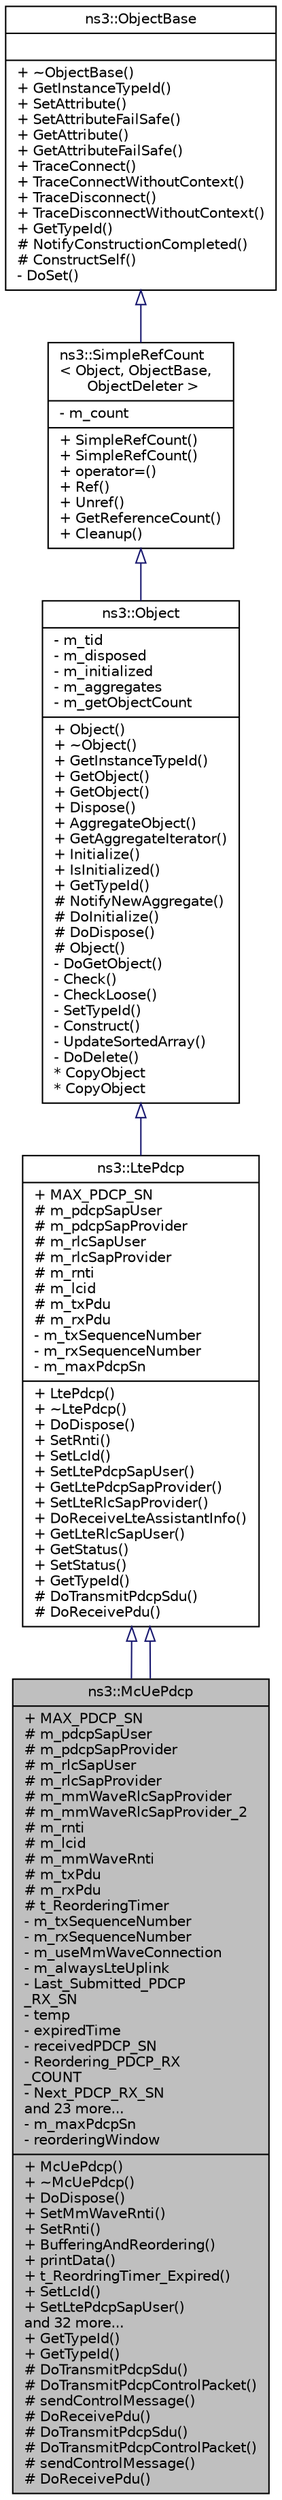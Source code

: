 digraph "ns3::McUePdcp"
{
  edge [fontname="Helvetica",fontsize="10",labelfontname="Helvetica",labelfontsize="10"];
  node [fontname="Helvetica",fontsize="10",shape=record];
  Node1 [label="{ns3::McUePdcp\n|+ MAX_PDCP_SN\l# m_pdcpSapUser\l# m_pdcpSapProvider\l# m_rlcSapUser\l# m_rlcSapProvider\l# m_mmWaveRlcSapProvider\l# m_mmWaveRlcSapProvider_2\l# m_rnti\l# m_lcid\l# m_mmWaveRnti\l# m_txPdu\l# m_rxPdu\l# t_ReorderingTimer\l- m_txSequenceNumber\l- m_rxSequenceNumber\l- m_useMmWaveConnection\l- m_alwaysLteUplink\l- Last_Submitted_PDCP\l_RX_SN\l- temp\l- expiredTime\l- receivedPDCP_SN\l- Reordering_PDCP_RX\l_COUNT\l- Next_PDCP_RX_SN\land 23 more...\l- m_maxPdcpSn\l- reorderingWindow\l|+ McUePdcp()\l+ ~McUePdcp()\l+ DoDispose()\l+ SetMmWaveRnti()\l+ SetRnti()\l+ BufferingAndReordering()\l+ printData()\l+ t_ReordringTimer_Expired()\l+ SetLcId()\l+ SetLtePdcpSapUser()\land 32 more...\l+ GetTypeId()\l+ GetTypeId()\l# DoTransmitPdcpSdu()\l# DoTransmitPdcpControlPacket()\l# sendControlMessage()\l# DoReceivePdu()\l# DoTransmitPdcpSdu()\l# DoTransmitPdcpControlPacket()\l# sendControlMessage()\l# DoReceivePdu()\l}",height=0.2,width=0.4,color="black", fillcolor="grey75", style="filled", fontcolor="black"];
  Node2 -> Node1 [dir="back",color="midnightblue",fontsize="10",style="solid",arrowtail="onormal"];
  Node2 [label="{ns3::LtePdcp\n|+ MAX_PDCP_SN\l# m_pdcpSapUser\l# m_pdcpSapProvider\l# m_rlcSapUser\l# m_rlcSapProvider\l# m_rnti\l# m_lcid\l# m_txPdu\l# m_rxPdu\l- m_txSequenceNumber\l- m_rxSequenceNumber\l- m_maxPdcpSn\l|+ LtePdcp()\l+ ~LtePdcp()\l+ DoDispose()\l+ SetRnti()\l+ SetLcId()\l+ SetLtePdcpSapUser()\l+ GetLtePdcpSapProvider()\l+ SetLteRlcSapProvider()\l+ DoReceiveLteAssistantInfo()\l+ GetLteRlcSapUser()\l+ GetStatus()\l+ SetStatus()\l+ GetTypeId()\l# DoTransmitPdcpSdu()\l# DoReceivePdu()\l}",height=0.2,width=0.4,color="black", fillcolor="white", style="filled",URL="$d6/d88/classns3_1_1LtePdcp.html"];
  Node3 -> Node2 [dir="back",color="midnightblue",fontsize="10",style="solid",arrowtail="onormal"];
  Node3 [label="{ns3::Object\n|- m_tid\l- m_disposed\l- m_initialized\l- m_aggregates\l- m_getObjectCount\l|+ Object()\l+ ~Object()\l+ GetInstanceTypeId()\l+ GetObject()\l+ GetObject()\l+ Dispose()\l+ AggregateObject()\l+ GetAggregateIterator()\l+ Initialize()\l+ IsInitialized()\l+ GetTypeId()\l# NotifyNewAggregate()\l# DoInitialize()\l# DoDispose()\l# Object()\l- DoGetObject()\l- Check()\l- CheckLoose()\l- SetTypeId()\l- Construct()\l- UpdateSortedArray()\l- DoDelete()\l* CopyObject\l* CopyObject\l}",height=0.2,width=0.4,color="black", fillcolor="white", style="filled",URL="$d9/d77/classns3_1_1Object.html",tooltip="A base class which provides memory management and object aggregation. "];
  Node4 -> Node3 [dir="back",color="midnightblue",fontsize="10",style="solid",arrowtail="onormal"];
  Node4 [label="{ns3::SimpleRefCount\l\< Object, ObjectBase,\l ObjectDeleter \>\n|- m_count\l|+ SimpleRefCount()\l+ SimpleRefCount()\l+ operator=()\l+ Ref()\l+ Unref()\l+ GetReferenceCount()\l+ Cleanup()\l}",height=0.2,width=0.4,color="black", fillcolor="white", style="filled",URL="$da/da1/classns3_1_1SimpleRefCount.html"];
  Node5 -> Node4 [dir="back",color="midnightblue",fontsize="10",style="solid",arrowtail="onormal"];
  Node5 [label="{ns3::ObjectBase\n||+ ~ObjectBase()\l+ GetInstanceTypeId()\l+ SetAttribute()\l+ SetAttributeFailSafe()\l+ GetAttribute()\l+ GetAttributeFailSafe()\l+ TraceConnect()\l+ TraceConnectWithoutContext()\l+ TraceDisconnect()\l+ TraceDisconnectWithoutContext()\l+ GetTypeId()\l# NotifyConstructionCompleted()\l# ConstructSelf()\l- DoSet()\l}",height=0.2,width=0.4,color="black", fillcolor="white", style="filled",URL="$d2/dac/classns3_1_1ObjectBase.html",tooltip="Anchor the ns-3 type and attribute system. "];
  Node2 -> Node1 [dir="back",color="midnightblue",fontsize="10",style="solid",arrowtail="onormal"];
}
